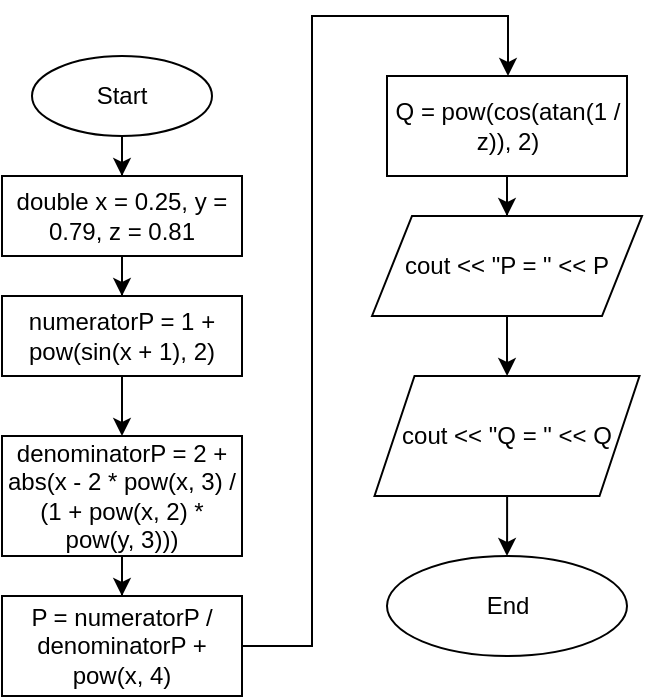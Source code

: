 <mxfile version="24.8.4">
  <diagram name="Страница — 1" id="g7j2rpRfnywUZuS5MIoD">
    <mxGraphModel dx="1050" dy="530" grid="1" gridSize="10" guides="1" tooltips="1" connect="1" arrows="1" fold="1" page="1" pageScale="1" pageWidth="2339" pageHeight="3300" math="0" shadow="0">
      <root>
        <mxCell id="0" />
        <mxCell id="1" parent="0" />
        <mxCell id="2e8s7ZAg-ALqyOAnAbtS-4" style="edgeStyle=orthogonalEdgeStyle;rounded=0;orthogonalLoop=1;jettySize=auto;html=1;" edge="1" parent="1" source="2e8s7ZAg-ALqyOAnAbtS-1" target="2e8s7ZAg-ALqyOAnAbtS-5">
          <mxGeometry relative="1" as="geometry">
            <mxPoint x="210" y="120" as="targetPoint" />
          </mxGeometry>
        </mxCell>
        <mxCell id="2e8s7ZAg-ALqyOAnAbtS-1" value="Start" style="ellipse;whiteSpace=wrap;html=1;" vertex="1" parent="1">
          <mxGeometry x="170" y="50" width="90" height="40" as="geometry" />
        </mxCell>
        <mxCell id="2e8s7ZAg-ALqyOAnAbtS-6" style="edgeStyle=orthogonalEdgeStyle;rounded=0;orthogonalLoop=1;jettySize=auto;html=1;" edge="1" parent="1" source="2e8s7ZAg-ALqyOAnAbtS-5" target="2e8s7ZAg-ALqyOAnAbtS-7">
          <mxGeometry relative="1" as="geometry">
            <mxPoint x="215" y="180" as="targetPoint" />
          </mxGeometry>
        </mxCell>
        <mxCell id="2e8s7ZAg-ALqyOAnAbtS-5" value="double x = 0.25, y = 0.79, z = 0.81" style="rounded=0;whiteSpace=wrap;html=1;" vertex="1" parent="1">
          <mxGeometry x="155" y="110" width="120" height="40" as="geometry" />
        </mxCell>
        <mxCell id="2e8s7ZAg-ALqyOAnAbtS-8" style="edgeStyle=orthogonalEdgeStyle;rounded=0;orthogonalLoop=1;jettySize=auto;html=1;" edge="1" parent="1" source="2e8s7ZAg-ALqyOAnAbtS-7" target="2e8s7ZAg-ALqyOAnAbtS-9">
          <mxGeometry relative="1" as="geometry">
            <mxPoint x="215" y="240" as="targetPoint" />
          </mxGeometry>
        </mxCell>
        <mxCell id="2e8s7ZAg-ALqyOAnAbtS-7" value="numeratorP = 1 + pow(sin(x + 1), 2)" style="rounded=0;whiteSpace=wrap;html=1;" vertex="1" parent="1">
          <mxGeometry x="155" y="170" width="120" height="40" as="geometry" />
        </mxCell>
        <mxCell id="2e8s7ZAg-ALqyOAnAbtS-10" style="edgeStyle=orthogonalEdgeStyle;rounded=0;orthogonalLoop=1;jettySize=auto;html=1;" edge="1" parent="1" source="2e8s7ZAg-ALqyOAnAbtS-9" target="2e8s7ZAg-ALqyOAnAbtS-11">
          <mxGeometry relative="1" as="geometry">
            <mxPoint x="215" y="320" as="targetPoint" />
          </mxGeometry>
        </mxCell>
        <mxCell id="2e8s7ZAg-ALqyOAnAbtS-9" value="denominatorP = 2 + abs(x - 2 * pow(x, 3) / (1 + pow(x, 2) * pow(y, 3)))" style="rounded=0;whiteSpace=wrap;html=1;" vertex="1" parent="1">
          <mxGeometry x="155" y="240" width="120" height="60" as="geometry" />
        </mxCell>
        <mxCell id="2e8s7ZAg-ALqyOAnAbtS-12" style="edgeStyle=orthogonalEdgeStyle;rounded=0;orthogonalLoop=1;jettySize=auto;html=1;" edge="1" parent="1" source="2e8s7ZAg-ALqyOAnAbtS-11" target="2e8s7ZAg-ALqyOAnAbtS-13">
          <mxGeometry relative="1" as="geometry">
            <mxPoint x="215" y="410" as="targetPoint" />
            <Array as="points">
              <mxPoint x="310" y="345" />
              <mxPoint x="310" y="30" />
              <mxPoint x="408" y="30" />
            </Array>
          </mxGeometry>
        </mxCell>
        <mxCell id="2e8s7ZAg-ALqyOAnAbtS-11" value="P = numeratorP / denominatorP + pow(x, 4)" style="rounded=0;whiteSpace=wrap;html=1;" vertex="1" parent="1">
          <mxGeometry x="155" y="320" width="120" height="50" as="geometry" />
        </mxCell>
        <mxCell id="2e8s7ZAg-ALqyOAnAbtS-14" style="edgeStyle=orthogonalEdgeStyle;rounded=0;orthogonalLoop=1;jettySize=auto;html=1;" edge="1" parent="1" source="2e8s7ZAg-ALqyOAnAbtS-13" target="2e8s7ZAg-ALqyOAnAbtS-16">
          <mxGeometry relative="1" as="geometry">
            <mxPoint x="407.5" y="140" as="targetPoint" />
          </mxGeometry>
        </mxCell>
        <mxCell id="2e8s7ZAg-ALqyOAnAbtS-13" value="Q = pow(cos(atan(1 / z)), 2)" style="rounded=0;whiteSpace=wrap;html=1;" vertex="1" parent="1">
          <mxGeometry x="347.5" y="60" width="120" height="50" as="geometry" />
        </mxCell>
        <mxCell id="2e8s7ZAg-ALqyOAnAbtS-17" style="edgeStyle=orthogonalEdgeStyle;rounded=0;orthogonalLoop=1;jettySize=auto;html=1;" edge="1" parent="1" source="2e8s7ZAg-ALqyOAnAbtS-16" target="2e8s7ZAg-ALqyOAnAbtS-18">
          <mxGeometry relative="1" as="geometry">
            <mxPoint x="407.5" y="210" as="targetPoint" />
          </mxGeometry>
        </mxCell>
        <mxCell id="2e8s7ZAg-ALqyOAnAbtS-16" value="cout &amp;lt;&amp;lt; &quot;P = &quot; &amp;lt;&amp;lt; P" style="shape=parallelogram;perimeter=parallelogramPerimeter;whiteSpace=wrap;html=1;fixedSize=1;" vertex="1" parent="1">
          <mxGeometry x="340" y="130" width="135" height="50" as="geometry" />
        </mxCell>
        <mxCell id="2e8s7ZAg-ALqyOAnAbtS-20" style="edgeStyle=orthogonalEdgeStyle;rounded=0;orthogonalLoop=1;jettySize=auto;html=1;" edge="1" parent="1" source="2e8s7ZAg-ALqyOAnAbtS-18" target="2e8s7ZAg-ALqyOAnAbtS-21">
          <mxGeometry relative="1" as="geometry">
            <mxPoint x="407.5" y="290" as="targetPoint" />
          </mxGeometry>
        </mxCell>
        <mxCell id="2e8s7ZAg-ALqyOAnAbtS-18" value="cout &amp;lt;&amp;lt; &quot;Q = &quot; &amp;lt;&amp;lt; Q" style="shape=parallelogram;perimeter=parallelogramPerimeter;whiteSpace=wrap;html=1;fixedSize=1;" vertex="1" parent="1">
          <mxGeometry x="341.25" y="210" width="132.5" height="60" as="geometry" />
        </mxCell>
        <mxCell id="2e8s7ZAg-ALqyOAnAbtS-21" value="End" style="ellipse;whiteSpace=wrap;html=1;" vertex="1" parent="1">
          <mxGeometry x="347.5" y="300" width="120" height="50" as="geometry" />
        </mxCell>
      </root>
    </mxGraphModel>
  </diagram>
</mxfile>
